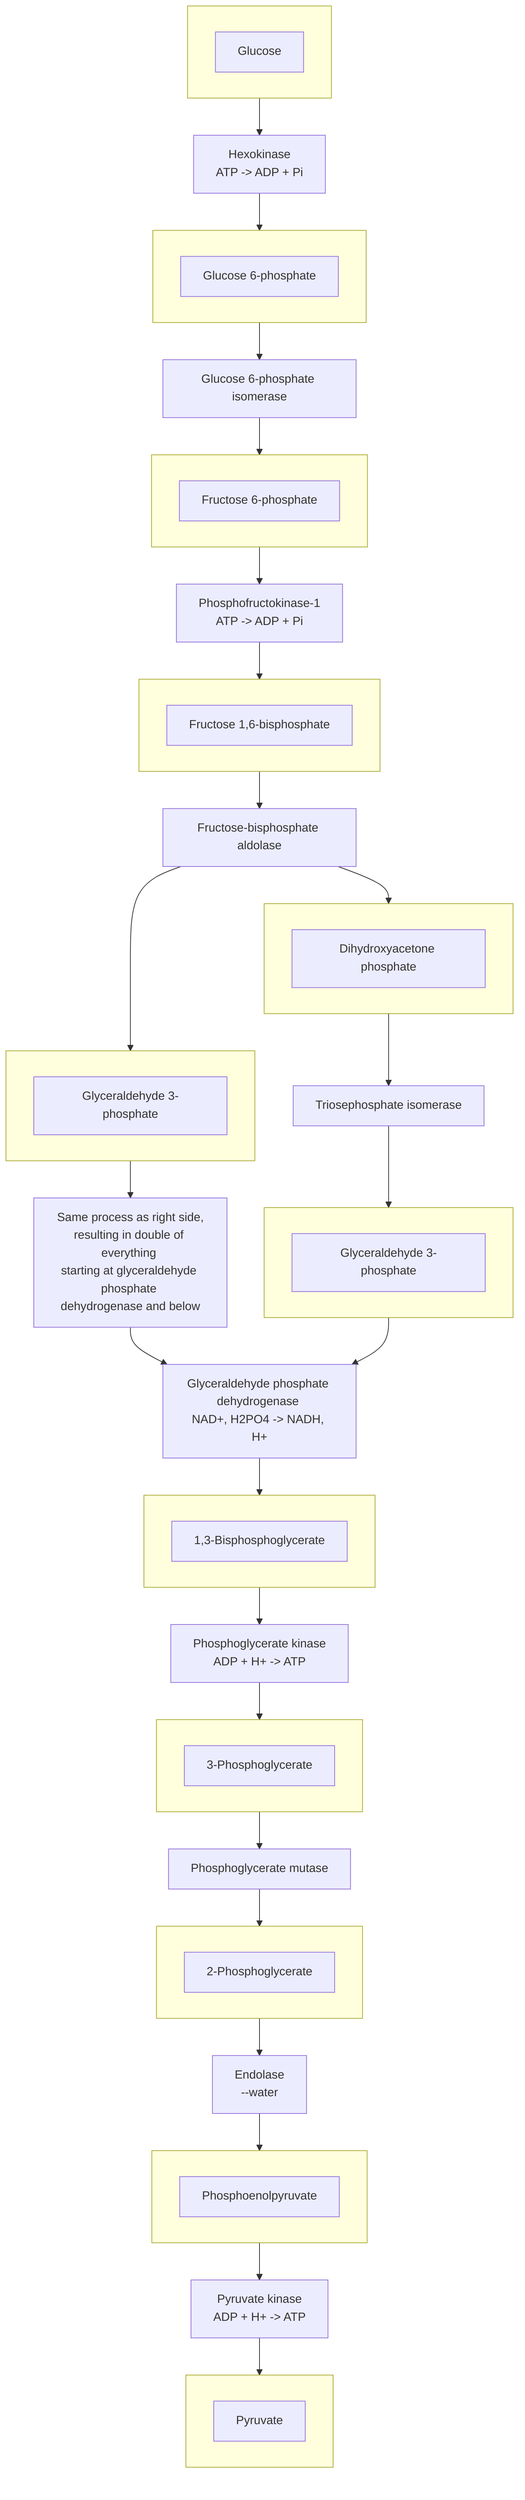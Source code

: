 graph TD

subgraph 1_outer[" "]
    1["Glucose"]
end
    
    2["Hexokinase \nATP -> ADP + Pi"]

subgraph 3_outer[" "]
    3["Glucose 6-phosphate"]
end

    4["Glucose 6-phosphate isomerase"]

subgraph 5_outer[" "]
    5["Fructose 6-phosphate"]
end

    6["Phosphofructokinase-1 \nATP -> ADP + Pi"]

subgraph 7_outer[" "]
    7["Fructose 1,6-bisphosphate"]
end

    8["Fructose-bisphosphate aldolase"]


subgraph 9_outer[" "]
    9["Dihydroxyacetone phosphate"]
end

subgraph 10_outer[" "]
    10["Glyceraldehyde 3-phosphate"]
end

    11["Triosephosphate isomerase"]

    12["Same process as right side,\nresulting in double of everything \nstarting at glyceraldehyde phosphate \ndehydrogenase and below"]

subgraph 13_outer[" "]
    13["Glyceraldehyde 3-phosphate"]
end

    14["Glyceraldehyde phosphate dehydrogenase \nNAD+, H2PO4 -> NADH, H+"]

subgraph 15_outer[" "]
    15["1,3-Bisphosphoglycerate"]
end

    16["Phosphoglycerate kinase \nADP + H+ -> ATP"]


subgraph 17_outer[" "]
    17["3-Phosphoglycerate"]
end

    18["Phosphoglycerate mutase"]


subgraph 19_outer[" "]
    19["2-Phosphoglycerate"]
end

    20["Endolase \n--water"]

subgraph 21_outer[" "]
    21["Phosphoenolpyruvate"]
end

    22["Pyruvate kinase \nADP + H+ -> ATP"]


subgraph 23_outer[" "]
    23["Pyruvate"]
end



1_outer --> 2
2 --> 3_outer
3_outer --> 4
4 --> 5_outer
5_outer --> 6
6 --> 7_outer
7_outer --> 8

8 --> 9_outer
8 --> 10_outer

10_outer --> 12
12 --> 14

9_outer --> 11
11 --> 13_outer
13_outer --> 14
14 --> 15_outer
15_outer --> 16
16 --> 17_outer
17_outer --> 18
18 --> 19_outer
19_outer --> 20
20 --> 21_outer
21_outer --> 22
22 --> 23_outer